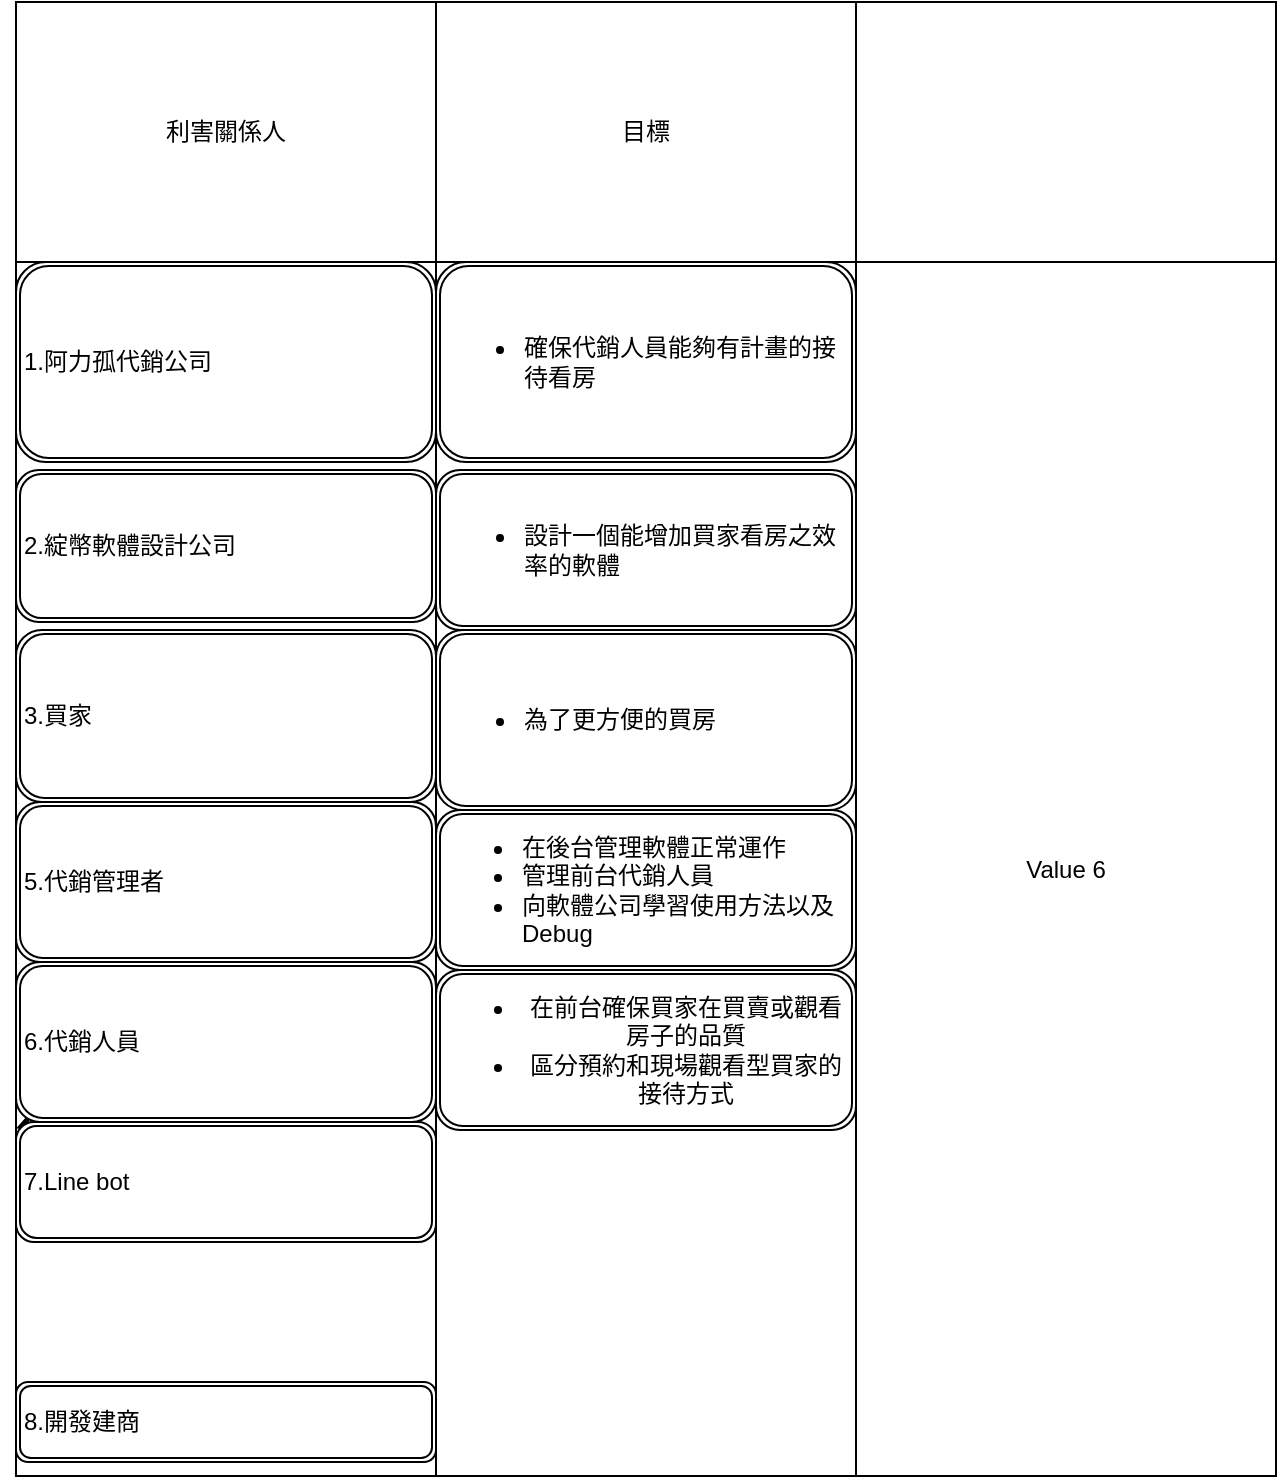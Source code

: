 <mxfile>
    <diagram id="ASTWp4ZXTidoFe2xOwB_" name="1b">
        <mxGraphModel dx="1957" dy="569" grid="1" gridSize="10" guides="1" tooltips="1" connect="1" arrows="1" fold="1" page="1" pageScale="1" pageWidth="827" pageHeight="1169" math="0" shadow="0">
            <root>
                <mxCell id="0"/>
                <mxCell id="1" parent="0"/>
                <mxCell id="186" value="" style="childLayout=tableLayout;recursiveResize=0;shadow=0;fillColor=none;" parent="1" vertex="1">
                    <mxGeometry x="-110" y="310" width="630" height="737" as="geometry"/>
                </mxCell>
                <mxCell id="187" value="" style="shape=tableRow;horizontal=0;startSize=0;swimlaneHead=0;swimlaneBody=0;top=0;left=0;bottom=0;right=0;dropTarget=0;collapsible=0;recursiveResize=0;expand=0;fontStyle=0;fillColor=none;strokeColor=inherit;" parent="186" vertex="1">
                    <mxGeometry width="630" height="130" as="geometry"/>
                </mxCell>
                <mxCell id="188" value="利害關係人" style="connectable=0;recursiveResize=0;strokeColor=inherit;fillColor=none;align=center;whiteSpace=wrap;html=1;" parent="187" vertex="1">
                    <mxGeometry width="210" height="130" as="geometry">
                        <mxRectangle width="210" height="130" as="alternateBounds"/>
                    </mxGeometry>
                </mxCell>
                <mxCell id="189" value="目標" style="connectable=0;recursiveResize=0;strokeColor=inherit;fillColor=none;align=center;whiteSpace=wrap;html=1;" parent="187" vertex="1">
                    <mxGeometry x="210" width="210" height="130" as="geometry">
                        <mxRectangle width="210" height="130" as="alternateBounds"/>
                    </mxGeometry>
                </mxCell>
                <mxCell id="190" value="" style="connectable=0;recursiveResize=0;strokeColor=inherit;fillColor=none;align=center;whiteSpace=wrap;html=1;" parent="187" vertex="1">
                    <mxGeometry x="420" width="210" height="130" as="geometry">
                        <mxRectangle width="210" height="130" as="alternateBounds"/>
                    </mxGeometry>
                </mxCell>
                <mxCell id="191" style="shape=tableRow;horizontal=0;startSize=0;swimlaneHead=0;swimlaneBody=0;top=0;left=0;bottom=0;right=0;dropTarget=0;collapsible=0;recursiveResize=0;expand=0;fontStyle=0;fillColor=none;strokeColor=inherit;" parent="186" vertex="1">
                    <mxGeometry y="130" width="630" height="607" as="geometry"/>
                </mxCell>
                <mxCell id="192" value="" style="connectable=0;recursiveResize=0;strokeColor=inherit;fillColor=none;align=left;whiteSpace=wrap;html=1;" parent="191" vertex="1">
                    <mxGeometry width="210" height="607" as="geometry">
                        <mxRectangle width="210" height="607" as="alternateBounds"/>
                    </mxGeometry>
                </mxCell>
                <mxCell id="193" value="&lt;div&gt;&lt;br&gt;&lt;/div&gt;" style="connectable=0;recursiveResize=0;strokeColor=inherit;fillColor=none;align=left;whiteSpace=wrap;html=1;" parent="191" vertex="1">
                    <mxGeometry x="210" width="210" height="607" as="geometry">
                        <mxRectangle width="210" height="607" as="alternateBounds"/>
                    </mxGeometry>
                </mxCell>
                <mxCell id="194" value="Value 6" style="connectable=0;recursiveResize=0;strokeColor=inherit;fillColor=none;align=center;whiteSpace=wrap;html=1;" parent="191" vertex="1">
                    <mxGeometry x="420" width="210" height="607" as="geometry">
                        <mxRectangle width="210" height="607" as="alternateBounds"/>
                    </mxGeometry>
                </mxCell>
                <mxCell id="202" value="1.阿力孤代銷公司" style="shape=ext;double=1;rounded=1;whiteSpace=wrap;html=1;align=left;" parent="1" vertex="1">
                    <mxGeometry x="-110" y="440" width="210" height="100" as="geometry"/>
                </mxCell>
                <mxCell id="203" value="2.綻幣軟體設計公司" style="shape=ext;double=1;rounded=1;whiteSpace=wrap;html=1;align=left;" parent="1" vertex="1">
                    <mxGeometry x="-110" y="544" width="210" height="76" as="geometry"/>
                </mxCell>
                <mxCell id="204" value="3.買家" style="shape=ext;double=1;rounded=1;whiteSpace=wrap;html=1;align=left;" parent="1" vertex="1">
                    <mxGeometry x="-110" y="624" width="210" height="86" as="geometry"/>
                </mxCell>
                <mxCell id="226" style="edgeStyle=none;html=1;" edge="1" parent="1" source="206" target="191">
                    <mxGeometry relative="1" as="geometry"/>
                </mxCell>
                <mxCell id="206" value="6.代銷人員" style="shape=ext;double=1;rounded=1;whiteSpace=wrap;html=1;align=left;" parent="1" vertex="1">
                    <mxGeometry x="-110" y="790" width="210" height="80" as="geometry"/>
                </mxCell>
                <mxCell id="207" value="5.代銷管理者" style="shape=ext;double=1;rounded=1;whiteSpace=wrap;html=1;align=left;" parent="1" vertex="1">
                    <mxGeometry x="-110" y="710" width="210" height="80" as="geometry"/>
                </mxCell>
                <mxCell id="208" value="7.Line bot" style="shape=ext;double=1;rounded=1;whiteSpace=wrap;html=1;align=left;" parent="1" vertex="1">
                    <mxGeometry x="-110" y="870" width="210" height="60" as="geometry"/>
                </mxCell>
                <mxCell id="210" value="8.開發建商" style="shape=ext;double=1;rounded=1;whiteSpace=wrap;html=1;align=left;" parent="1" vertex="1">
                    <mxGeometry x="-110" y="1000" width="210" height="40" as="geometry"/>
                </mxCell>
                <mxCell id="211" value="&lt;ul&gt;&lt;li style=&quot;text-align: left;&quot;&gt;在後台管理軟體正常運作&lt;/li&gt;&lt;li style=&quot;text-align: left;&quot;&gt;管理前台代銷人員&lt;/li&gt;&lt;li style=&quot;text-align: left;&quot;&gt;向軟體公司學習使用方法以及Debug&lt;/li&gt;&lt;/ul&gt;" style="shape=ext;double=1;rounded=1;whiteSpace=wrap;html=1;" parent="1" vertex="1">
                    <mxGeometry x="100" y="714" width="210" height="80" as="geometry"/>
                </mxCell>
                <mxCell id="215" style="edgeStyle=none;html=1;" parent="1" target="191" edge="1">
                    <mxGeometry relative="1" as="geometry">
                        <mxPoint x="207.993" y="440" as="sourcePoint"/>
                    </mxGeometry>
                </mxCell>
                <mxCell id="213" value="&lt;ul&gt;&lt;li&gt;為了更方便的買房&lt;/li&gt;&lt;/ul&gt;" style="shape=ext;double=1;rounded=1;whiteSpace=wrap;html=1;align=left;" parent="1" vertex="1">
                    <mxGeometry x="100" y="624" width="210" height="90" as="geometry"/>
                </mxCell>
                <mxCell id="214" value="&lt;ul&gt;&lt;li&gt;設計一個能增加買家看房之效率的軟體&lt;/li&gt;&lt;/ul&gt;" style="shape=ext;double=1;rounded=1;whiteSpace=wrap;html=1;align=left;" parent="1" vertex="1">
                    <mxGeometry x="100" y="544" width="210" height="80" as="geometry"/>
                </mxCell>
                <mxCell id="223" value="&lt;ul&gt;&lt;li&gt;確保代銷人員能夠有計畫的接待看房&lt;/li&gt;&lt;/ul&gt;" style="shape=ext;double=1;rounded=1;whiteSpace=wrap;html=1;align=left;" parent="1" vertex="1">
                    <mxGeometry x="100" y="440" width="210" height="100" as="geometry"/>
                </mxCell>
                <mxCell id="224" value="&lt;ul&gt;&lt;li&gt;在前台確保買家在買賣或觀看房子的品質&lt;/li&gt;&lt;li&gt;區分預約和現場觀看型買家的接待方式&lt;/li&gt;&lt;/ul&gt;" style="shape=ext;double=1;rounded=1;whiteSpace=wrap;html=1;" vertex="1" parent="1">
                    <mxGeometry x="100" y="794" width="210" height="80" as="geometry"/>
                </mxCell>
            </root>
        </mxGraphModel>
    </diagram>
    <diagram id="YNBZmlXG5lnyesX3e9GX" name="1d">
        <mxGraphModel dx="1102" dy="787" grid="1" gridSize="10" guides="1" tooltips="1" connect="1" arrows="1" fold="1" page="1" pageScale="1" pageWidth="827" pageHeight="1169" math="0" shadow="0">
            <root>
                <mxCell id="0"/>
                <mxCell id="1" parent="0"/>
            </root>
        </mxGraphModel>
    </diagram>
    <diagram id="AscKv5OJ8TlSJ3xA4gjY" name="2b">
        <mxGraphModel dx="1102" dy="787" grid="1" gridSize="10" guides="1" tooltips="1" connect="1" arrows="1" fold="1" page="1" pageScale="1" pageWidth="827" pageHeight="1169" math="0" shadow="0">
            <root>
                <mxCell id="0"/>
                <mxCell id="1" parent="0"/>
            </root>
        </mxGraphModel>
    </diagram>
    <diagram id="jKp8lnFoO_ODNvvGuu6S" name="2d">
        <mxGraphModel dx="1102" dy="787" grid="1" gridSize="10" guides="1" tooltips="1" connect="1" arrows="1" fold="1" page="1" pageScale="1" pageWidth="827" pageHeight="1169" math="0" shadow="0">
            <root>
                <mxCell id="0"/>
                <mxCell id="1" parent="0"/>
            </root>
        </mxGraphModel>
    </diagram>
</mxfile>